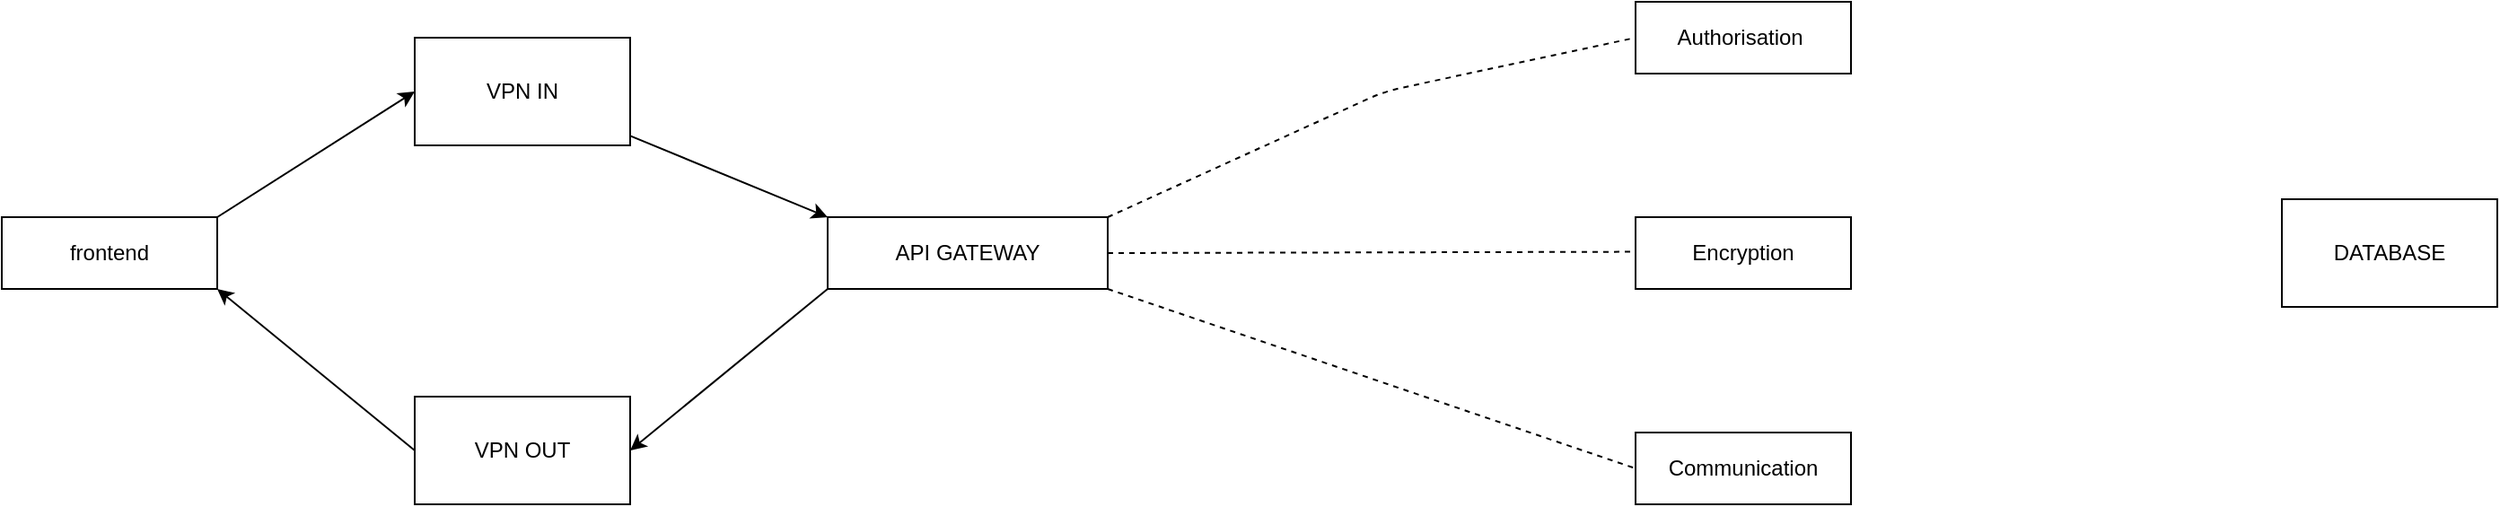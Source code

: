 <mxfile version="14.2.7" type="github">
  <diagram id="C5RBs43oDa-KdzZeNtuy" name="Page-1">
    <mxGraphModel dx="1422" dy="762" grid="1" gridSize="10" guides="1" tooltips="1" connect="1" arrows="1" fold="1" page="1" pageScale="1" pageWidth="3300" pageHeight="4681" math="0" shadow="0">
      <root>
        <mxCell id="WIyWlLk6GJQsqaUBKTNV-0" />
        <mxCell id="WIyWlLk6GJQsqaUBKTNV-1" parent="WIyWlLk6GJQsqaUBKTNV-0" />
        <mxCell id="FmAUdRf-78yvikwDYPd_-12" style="edgeStyle=orthogonalEdgeStyle;rounded=0;orthogonalLoop=1;jettySize=auto;html=1;exitX=1;exitY=0;exitDx=0;exitDy=0;" edge="1" parent="WIyWlLk6GJQsqaUBKTNV-1" source="FmAUdRf-78yvikwDYPd_-1">
          <mxGeometry relative="1" as="geometry">
            <mxPoint x="986" y="520" as="targetPoint" />
          </mxGeometry>
        </mxCell>
        <mxCell id="FmAUdRf-78yvikwDYPd_-1" value="" style="rounded=0;whiteSpace=wrap;html=1;" vertex="1" parent="WIyWlLk6GJQsqaUBKTNV-1">
          <mxGeometry x="830" y="520" width="156" height="40" as="geometry" />
        </mxCell>
        <mxCell id="FmAUdRf-78yvikwDYPd_-2" value="API GATEWAY" style="text;html=1;strokeColor=none;fillColor=none;align=center;verticalAlign=middle;whiteSpace=wrap;rounded=0;" vertex="1" parent="WIyWlLk6GJQsqaUBKTNV-1">
          <mxGeometry x="863" y="530" width="90" height="20" as="geometry" />
        </mxCell>
        <mxCell id="FmAUdRf-78yvikwDYPd_-3" value="Authorisation&amp;nbsp;" style="rounded=0;whiteSpace=wrap;html=1;" vertex="1" parent="WIyWlLk6GJQsqaUBKTNV-1">
          <mxGeometry x="1280" y="400" width="120" height="40" as="geometry" />
        </mxCell>
        <mxCell id="FmAUdRf-78yvikwDYPd_-7" value="Encryption" style="rounded=0;whiteSpace=wrap;html=1;" vertex="1" parent="WIyWlLk6GJQsqaUBKTNV-1">
          <mxGeometry x="1280" y="520" width="120" height="40" as="geometry" />
        </mxCell>
        <mxCell id="FmAUdRf-78yvikwDYPd_-8" value="Communication" style="rounded=0;whiteSpace=wrap;html=1;" vertex="1" parent="WIyWlLk6GJQsqaUBKTNV-1">
          <mxGeometry x="1280" y="640" width="120" height="40" as="geometry" />
        </mxCell>
        <mxCell id="FmAUdRf-78yvikwDYPd_-10" value="frontend" style="rounded=0;whiteSpace=wrap;html=1;" vertex="1" parent="WIyWlLk6GJQsqaUBKTNV-1">
          <mxGeometry x="370" y="520" width="120" height="40" as="geometry" />
        </mxCell>
        <mxCell id="FmAUdRf-78yvikwDYPd_-14" value="" style="endArrow=none;dashed=1;html=1;entryX=0;entryY=0.5;entryDx=0;entryDy=0;exitX=1;exitY=0;exitDx=0;exitDy=0;" edge="1" parent="WIyWlLk6GJQsqaUBKTNV-1" source="FmAUdRf-78yvikwDYPd_-1" target="FmAUdRf-78yvikwDYPd_-3">
          <mxGeometry width="50" height="50" relative="1" as="geometry">
            <mxPoint x="970" y="550" as="sourcePoint" />
            <mxPoint x="1260" y="420" as="targetPoint" />
            <Array as="points">
              <mxPoint x="1140" y="450" />
            </Array>
          </mxGeometry>
        </mxCell>
        <mxCell id="FmAUdRf-78yvikwDYPd_-15" value="" style="endArrow=none;dashed=1;html=1;exitX=1;exitY=0.5;exitDx=0;exitDy=0;" edge="1" parent="WIyWlLk6GJQsqaUBKTNV-1" source="FmAUdRf-78yvikwDYPd_-1">
          <mxGeometry width="50" height="50" relative="1" as="geometry">
            <mxPoint x="1000" y="539.29" as="sourcePoint" />
            <mxPoint x="1280" y="539.29" as="targetPoint" />
          </mxGeometry>
        </mxCell>
        <mxCell id="FmAUdRf-78yvikwDYPd_-16" value="" style="endArrow=none;dashed=1;html=1;entryX=0;entryY=0.5;entryDx=0;entryDy=0;exitX=1;exitY=1;exitDx=0;exitDy=0;exitPerimeter=0;" edge="1" parent="WIyWlLk6GJQsqaUBKTNV-1" source="FmAUdRf-78yvikwDYPd_-1" target="FmAUdRf-78yvikwDYPd_-8">
          <mxGeometry width="50" height="50" relative="1" as="geometry">
            <mxPoint x="970" y="560" as="sourcePoint" />
            <mxPoint x="1220" y="590" as="targetPoint" />
          </mxGeometry>
        </mxCell>
        <mxCell id="FmAUdRf-78yvikwDYPd_-18" value="VPN IN" style="rounded=0;whiteSpace=wrap;html=1;" vertex="1" parent="WIyWlLk6GJQsqaUBKTNV-1">
          <mxGeometry x="600" y="420" width="120" height="60" as="geometry" />
        </mxCell>
        <mxCell id="FmAUdRf-78yvikwDYPd_-21" value="" style="endArrow=classic;html=1;entryX=0;entryY=0;entryDx=0;entryDy=0;" edge="1" parent="WIyWlLk6GJQsqaUBKTNV-1" source="FmAUdRf-78yvikwDYPd_-18" target="FmAUdRf-78yvikwDYPd_-1">
          <mxGeometry width="50" height="50" relative="1" as="geometry">
            <mxPoint x="1090" y="760" as="sourcePoint" />
            <mxPoint x="1140" y="710" as="targetPoint" />
          </mxGeometry>
        </mxCell>
        <mxCell id="FmAUdRf-78yvikwDYPd_-22" value="" style="endArrow=classic;html=1;entryX=0;entryY=0.5;entryDx=0;entryDy=0;exitX=1;exitY=0;exitDx=0;exitDy=0;" edge="1" parent="WIyWlLk6GJQsqaUBKTNV-1" source="FmAUdRf-78yvikwDYPd_-10" target="FmAUdRf-78yvikwDYPd_-18">
          <mxGeometry width="50" height="50" relative="1" as="geometry">
            <mxPoint x="490" y="540" as="sourcePoint" />
            <mxPoint x="540" y="490" as="targetPoint" />
          </mxGeometry>
        </mxCell>
        <mxCell id="FmAUdRf-78yvikwDYPd_-23" value="VPN OUT" style="rounded=0;whiteSpace=wrap;html=1;" vertex="1" parent="WIyWlLk6GJQsqaUBKTNV-1">
          <mxGeometry x="600" y="620" width="120" height="60" as="geometry" />
        </mxCell>
        <mxCell id="FmAUdRf-78yvikwDYPd_-25" value="" style="endArrow=classic;html=1;entryX=1;entryY=0.5;entryDx=0;entryDy=0;exitX=0;exitY=1;exitDx=0;exitDy=0;" edge="1" parent="WIyWlLk6GJQsqaUBKTNV-1" source="FmAUdRf-78yvikwDYPd_-1" target="FmAUdRf-78yvikwDYPd_-23">
          <mxGeometry width="50" height="50" relative="1" as="geometry">
            <mxPoint x="1090" y="760" as="sourcePoint" />
            <mxPoint x="1140" y="710" as="targetPoint" />
          </mxGeometry>
        </mxCell>
        <mxCell id="FmAUdRf-78yvikwDYPd_-26" value="" style="endArrow=classic;html=1;entryX=1;entryY=1;entryDx=0;entryDy=0;" edge="1" parent="WIyWlLk6GJQsqaUBKTNV-1" target="FmAUdRf-78yvikwDYPd_-10">
          <mxGeometry width="50" height="50" relative="1" as="geometry">
            <mxPoint x="600" y="650" as="sourcePoint" />
            <mxPoint x="650" y="600" as="targetPoint" />
          </mxGeometry>
        </mxCell>
        <mxCell id="FmAUdRf-78yvikwDYPd_-27" value="DATABASE" style="rounded=0;whiteSpace=wrap;html=1;" vertex="1" parent="WIyWlLk6GJQsqaUBKTNV-1">
          <mxGeometry x="1640" y="510" width="120" height="60" as="geometry" />
        </mxCell>
      </root>
    </mxGraphModel>
  </diagram>
</mxfile>
